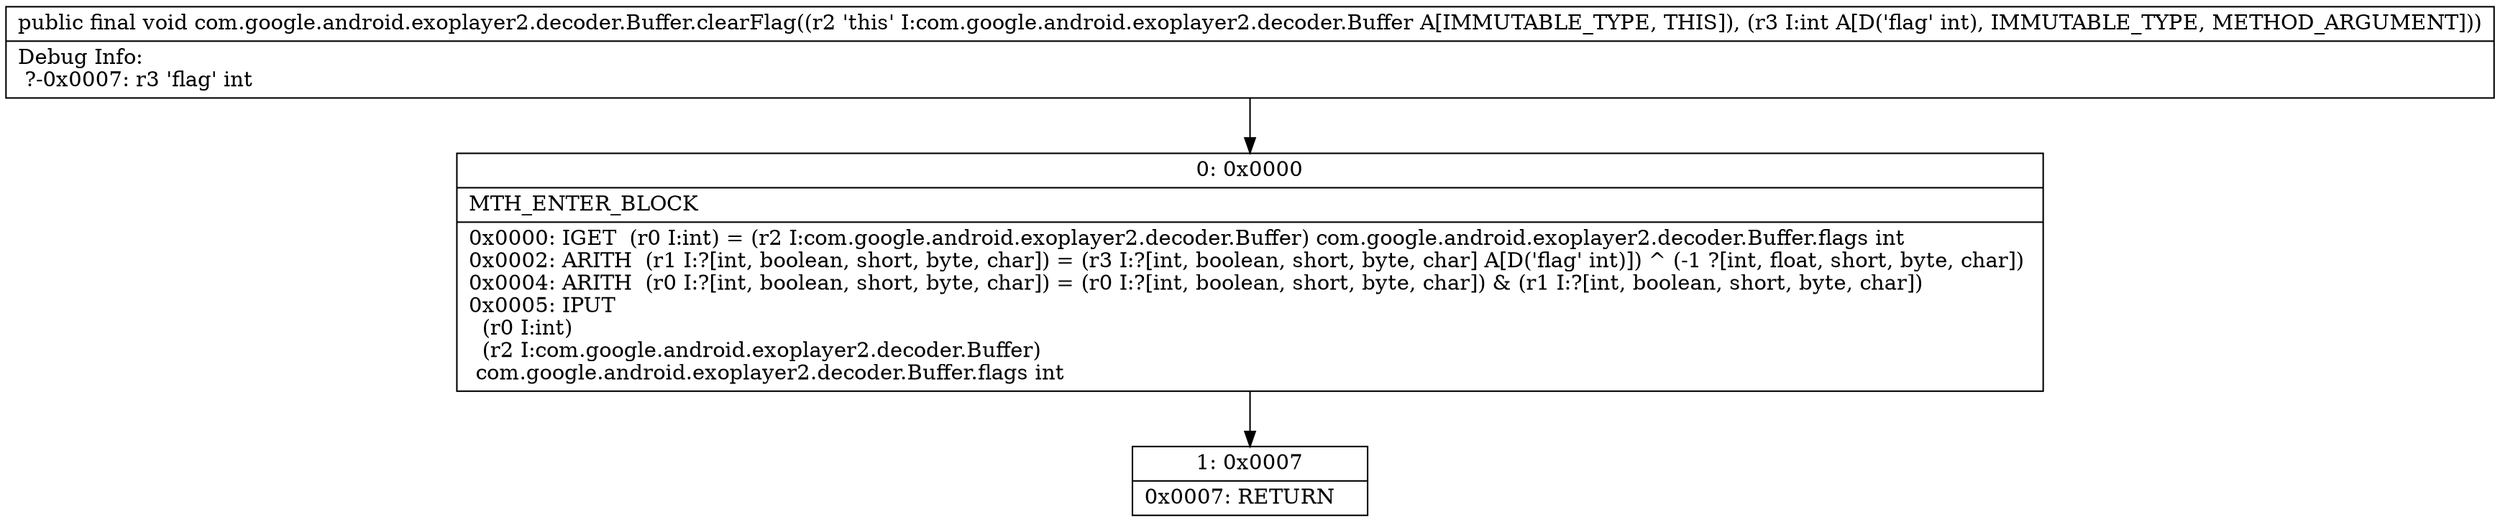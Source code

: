 digraph "CFG forcom.google.android.exoplayer2.decoder.Buffer.clearFlag(I)V" {
Node_0 [shape=record,label="{0\:\ 0x0000|MTH_ENTER_BLOCK\l|0x0000: IGET  (r0 I:int) = (r2 I:com.google.android.exoplayer2.decoder.Buffer) com.google.android.exoplayer2.decoder.Buffer.flags int \l0x0002: ARITH  (r1 I:?[int, boolean, short, byte, char]) = (r3 I:?[int, boolean, short, byte, char] A[D('flag' int)]) ^ (\-1 ?[int, float, short, byte, char]) \l0x0004: ARITH  (r0 I:?[int, boolean, short, byte, char]) = (r0 I:?[int, boolean, short, byte, char]) & (r1 I:?[int, boolean, short, byte, char]) \l0x0005: IPUT  \l  (r0 I:int)\l  (r2 I:com.google.android.exoplayer2.decoder.Buffer)\l com.google.android.exoplayer2.decoder.Buffer.flags int \l}"];
Node_1 [shape=record,label="{1\:\ 0x0007|0x0007: RETURN   \l}"];
MethodNode[shape=record,label="{public final void com.google.android.exoplayer2.decoder.Buffer.clearFlag((r2 'this' I:com.google.android.exoplayer2.decoder.Buffer A[IMMUTABLE_TYPE, THIS]), (r3 I:int A[D('flag' int), IMMUTABLE_TYPE, METHOD_ARGUMENT]))  | Debug Info:\l  ?\-0x0007: r3 'flag' int\l}"];
MethodNode -> Node_0;
Node_0 -> Node_1;
}

